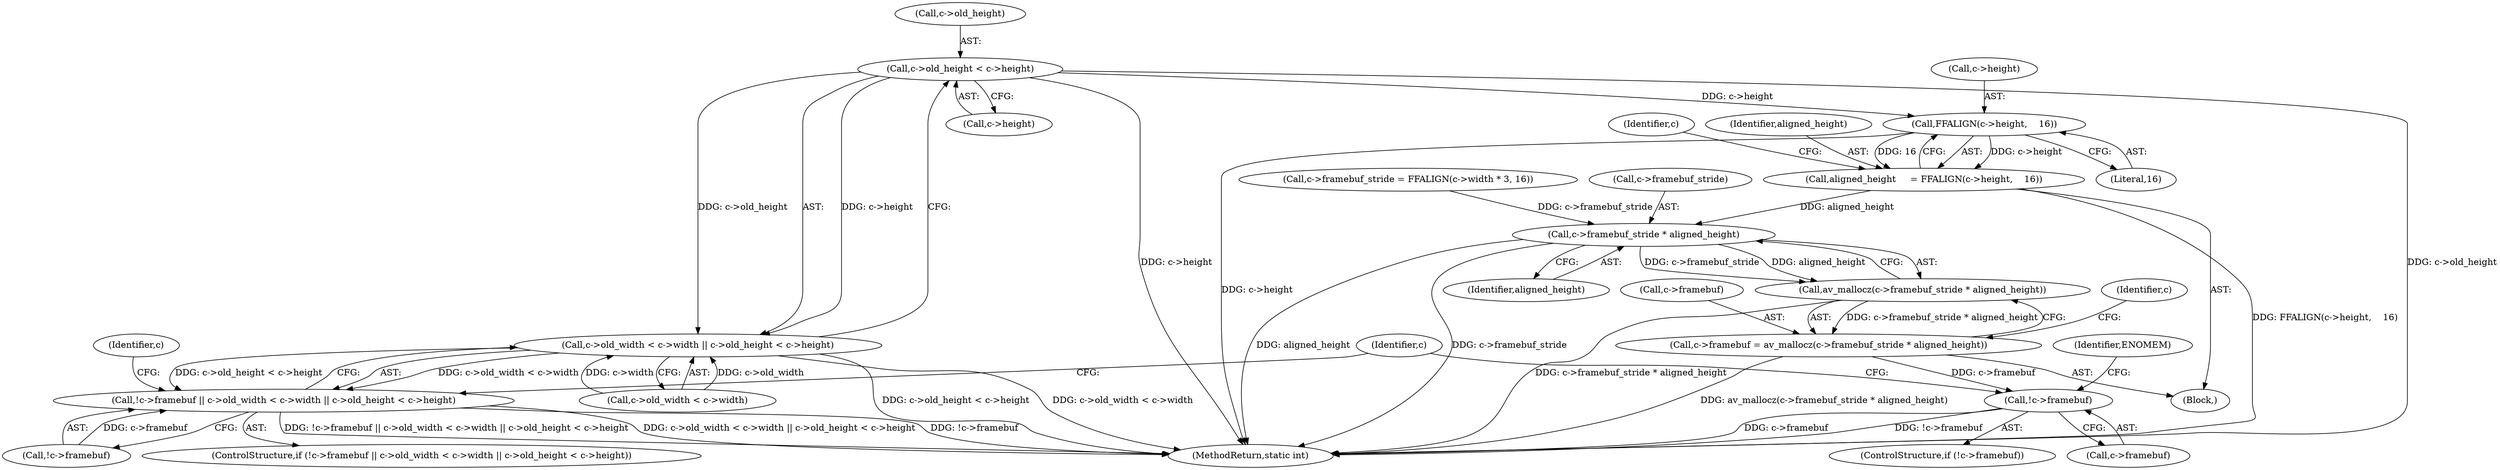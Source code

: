digraph "0_FFmpeg_821a5938d100458f4d09d634041b05c860554ce0@pointer" {
"1000118" [label="(Call,c->old_height < c->height)"];
"1000110" [label="(Call,c->old_width < c->width || c->old_height < c->height)"];
"1000105" [label="(Call,!c->framebuf || c->old_width < c->width || c->old_height < c->height)"];
"1000139" [label="(Call,FFALIGN(c->height,    16))"];
"1000137" [label="(Call,aligned_height     = FFALIGN(c->height,    16))"];
"1000153" [label="(Call,c->framebuf_stride * aligned_height)"];
"1000152" [label="(Call,av_mallocz(c->framebuf_stride * aligned_height))"];
"1000148" [label="(Call,c->framebuf = av_mallocz(c->framebuf_stride * aligned_height))"];
"1000159" [label="(Call,!c->framebuf)"];
"1000154" [label="(Call,c->framebuf_stride)"];
"1000128" [label="(Identifier,c)"];
"1000148" [label="(Call,c->framebuf = av_mallocz(c->framebuf_stride * aligned_height))"];
"1000138" [label="(Identifier,aligned_height)"];
"1000110" [label="(Call,c->old_width < c->width || c->old_height < c->height)"];
"1000119" [label="(Call,c->old_height)"];
"1000149" [label="(Call,c->framebuf)"];
"1000122" [label="(Call,c->height)"];
"1000296" [label="(MethodReturn,static int)"];
"1000139" [label="(Call,FFALIGN(c->height,    16))"];
"1000170" [label="(Identifier,c)"];
"1000152" [label="(Call,av_mallocz(c->framebuf_stride * aligned_height))"];
"1000159" [label="(Call,!c->framebuf)"];
"1000140" [label="(Call,c->height)"];
"1000161" [label="(Identifier,c)"];
"1000125" [label="(Block,)"];
"1000104" [label="(ControlStructure,if (!c->framebuf || c->old_width < c->width || c->old_height < c->height))"];
"1000153" [label="(Call,c->framebuf_stride * aligned_height)"];
"1000143" [label="(Literal,16)"];
"1000160" [label="(Call,c->framebuf)"];
"1000137" [label="(Call,aligned_height     = FFALIGN(c->height,    16))"];
"1000118" [label="(Call,c->old_height < c->height)"];
"1000165" [label="(Identifier,ENOMEM)"];
"1000146" [label="(Identifier,c)"];
"1000106" [label="(Call,!c->framebuf)"];
"1000105" [label="(Call,!c->framebuf || c->old_width < c->width || c->old_height < c->height)"];
"1000158" [label="(ControlStructure,if (!c->framebuf))"];
"1000126" [label="(Call,c->framebuf_stride = FFALIGN(c->width * 3, 16))"];
"1000157" [label="(Identifier,aligned_height)"];
"1000111" [label="(Call,c->old_width < c->width)"];
"1000118" -> "1000110"  [label="AST: "];
"1000118" -> "1000122"  [label="CFG: "];
"1000119" -> "1000118"  [label="AST: "];
"1000122" -> "1000118"  [label="AST: "];
"1000110" -> "1000118"  [label="CFG: "];
"1000118" -> "1000296"  [label="DDG: c->old_height"];
"1000118" -> "1000296"  [label="DDG: c->height"];
"1000118" -> "1000110"  [label="DDG: c->old_height"];
"1000118" -> "1000110"  [label="DDG: c->height"];
"1000118" -> "1000139"  [label="DDG: c->height"];
"1000110" -> "1000105"  [label="AST: "];
"1000110" -> "1000111"  [label="CFG: "];
"1000111" -> "1000110"  [label="AST: "];
"1000105" -> "1000110"  [label="CFG: "];
"1000110" -> "1000296"  [label="DDG: c->old_height < c->height"];
"1000110" -> "1000296"  [label="DDG: c->old_width < c->width"];
"1000110" -> "1000105"  [label="DDG: c->old_width < c->width"];
"1000110" -> "1000105"  [label="DDG: c->old_height < c->height"];
"1000111" -> "1000110"  [label="DDG: c->old_width"];
"1000111" -> "1000110"  [label="DDG: c->width"];
"1000105" -> "1000104"  [label="AST: "];
"1000105" -> "1000106"  [label="CFG: "];
"1000106" -> "1000105"  [label="AST: "];
"1000128" -> "1000105"  [label="CFG: "];
"1000170" -> "1000105"  [label="CFG: "];
"1000105" -> "1000296"  [label="DDG: !c->framebuf || c->old_width < c->width || c->old_height < c->height"];
"1000105" -> "1000296"  [label="DDG: c->old_width < c->width || c->old_height < c->height"];
"1000105" -> "1000296"  [label="DDG: !c->framebuf"];
"1000106" -> "1000105"  [label="DDG: c->framebuf"];
"1000139" -> "1000137"  [label="AST: "];
"1000139" -> "1000143"  [label="CFG: "];
"1000140" -> "1000139"  [label="AST: "];
"1000143" -> "1000139"  [label="AST: "];
"1000137" -> "1000139"  [label="CFG: "];
"1000139" -> "1000296"  [label="DDG: c->height"];
"1000139" -> "1000137"  [label="DDG: c->height"];
"1000139" -> "1000137"  [label="DDG: 16"];
"1000137" -> "1000125"  [label="AST: "];
"1000138" -> "1000137"  [label="AST: "];
"1000146" -> "1000137"  [label="CFG: "];
"1000137" -> "1000296"  [label="DDG: FFALIGN(c->height,    16)"];
"1000137" -> "1000153"  [label="DDG: aligned_height"];
"1000153" -> "1000152"  [label="AST: "];
"1000153" -> "1000157"  [label="CFG: "];
"1000154" -> "1000153"  [label="AST: "];
"1000157" -> "1000153"  [label="AST: "];
"1000152" -> "1000153"  [label="CFG: "];
"1000153" -> "1000296"  [label="DDG: aligned_height"];
"1000153" -> "1000296"  [label="DDG: c->framebuf_stride"];
"1000153" -> "1000152"  [label="DDG: c->framebuf_stride"];
"1000153" -> "1000152"  [label="DDG: aligned_height"];
"1000126" -> "1000153"  [label="DDG: c->framebuf_stride"];
"1000152" -> "1000148"  [label="AST: "];
"1000148" -> "1000152"  [label="CFG: "];
"1000152" -> "1000296"  [label="DDG: c->framebuf_stride * aligned_height"];
"1000152" -> "1000148"  [label="DDG: c->framebuf_stride * aligned_height"];
"1000148" -> "1000125"  [label="AST: "];
"1000149" -> "1000148"  [label="AST: "];
"1000161" -> "1000148"  [label="CFG: "];
"1000148" -> "1000296"  [label="DDG: av_mallocz(c->framebuf_stride * aligned_height)"];
"1000148" -> "1000159"  [label="DDG: c->framebuf"];
"1000159" -> "1000158"  [label="AST: "];
"1000159" -> "1000160"  [label="CFG: "];
"1000160" -> "1000159"  [label="AST: "];
"1000165" -> "1000159"  [label="CFG: "];
"1000170" -> "1000159"  [label="CFG: "];
"1000159" -> "1000296"  [label="DDG: !c->framebuf"];
"1000159" -> "1000296"  [label="DDG: c->framebuf"];
}
